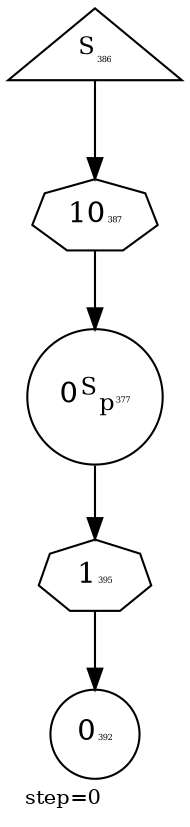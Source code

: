 digraph {
  graph  [labelloc=bottom,labeljust=left,fontsize="10",label="step=0"];
  "377" [shape=circle,peripheries="1",label=<0<SUP>S</SUP><SUB>p</SUB><FONT POINT-SIZE='4'>377</FONT>>,labelfontcolor=black,color=black];
  "386" [shape=triangle,peripheries="1",label=<<SUP>S</SUP><FONT POINT-SIZE='4'>386</FONT>>,labelfontcolor=black,color=black];
  "392" [shape=circle,peripheries="1",label=<0<FONT POINT-SIZE='4'>392</FONT>>,labelfontcolor=black,color=black];
  "387" [label=<10<FONT POINT-SIZE='4'>387</FONT>>,peripheries="1",color=black,shape=septagon];
  "386" -> "387" [color=black];
  "387" -> "377" [color=black];
  "395" [label=<1<FONT POINT-SIZE='4'>395</FONT>>,peripheries="1",color=black,shape=septagon];
  "377" -> "395" [color=black];
  "395" -> "392" [color=black];
}